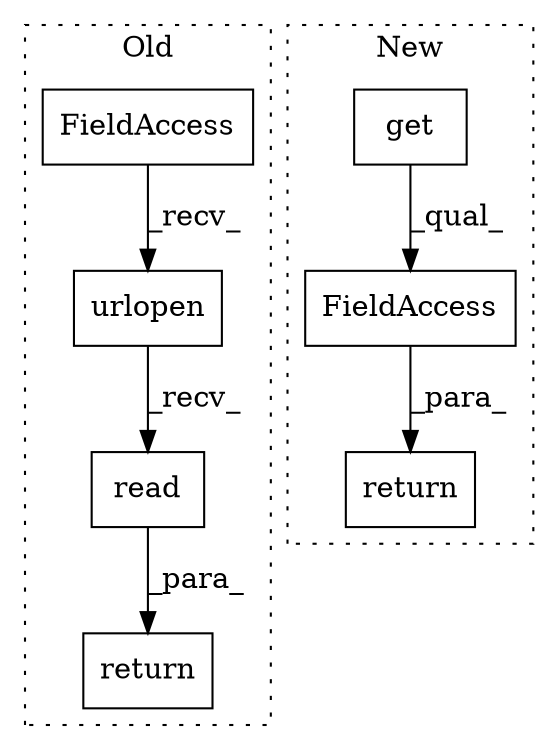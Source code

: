 digraph G {
subgraph cluster0 {
1 [label="urlopen" a="32" s="4998,5009" l="8,1" shape="box"];
3 [label="FieldAccess" a="22" s="4983" l="14" shape="box"];
4 [label="read" a="32" s="5011" l="6" shape="box"];
7 [label="return" a="41" s="4976" l="7" shape="box"];
label = "Old";
style="dotted";
}
subgraph cluster1 {
2 [label="get" a="32" s="4996,5003" l="4,1" shape="box"];
5 [label="FieldAccess" a="22" s="4987" l="25" shape="box"];
6 [label="return" a="41" s="4980" l="7" shape="box"];
label = "New";
style="dotted";
}
1 -> 4 [label="_recv_"];
2 -> 5 [label="_qual_"];
3 -> 1 [label="_recv_"];
4 -> 7 [label="_para_"];
5 -> 6 [label="_para_"];
}